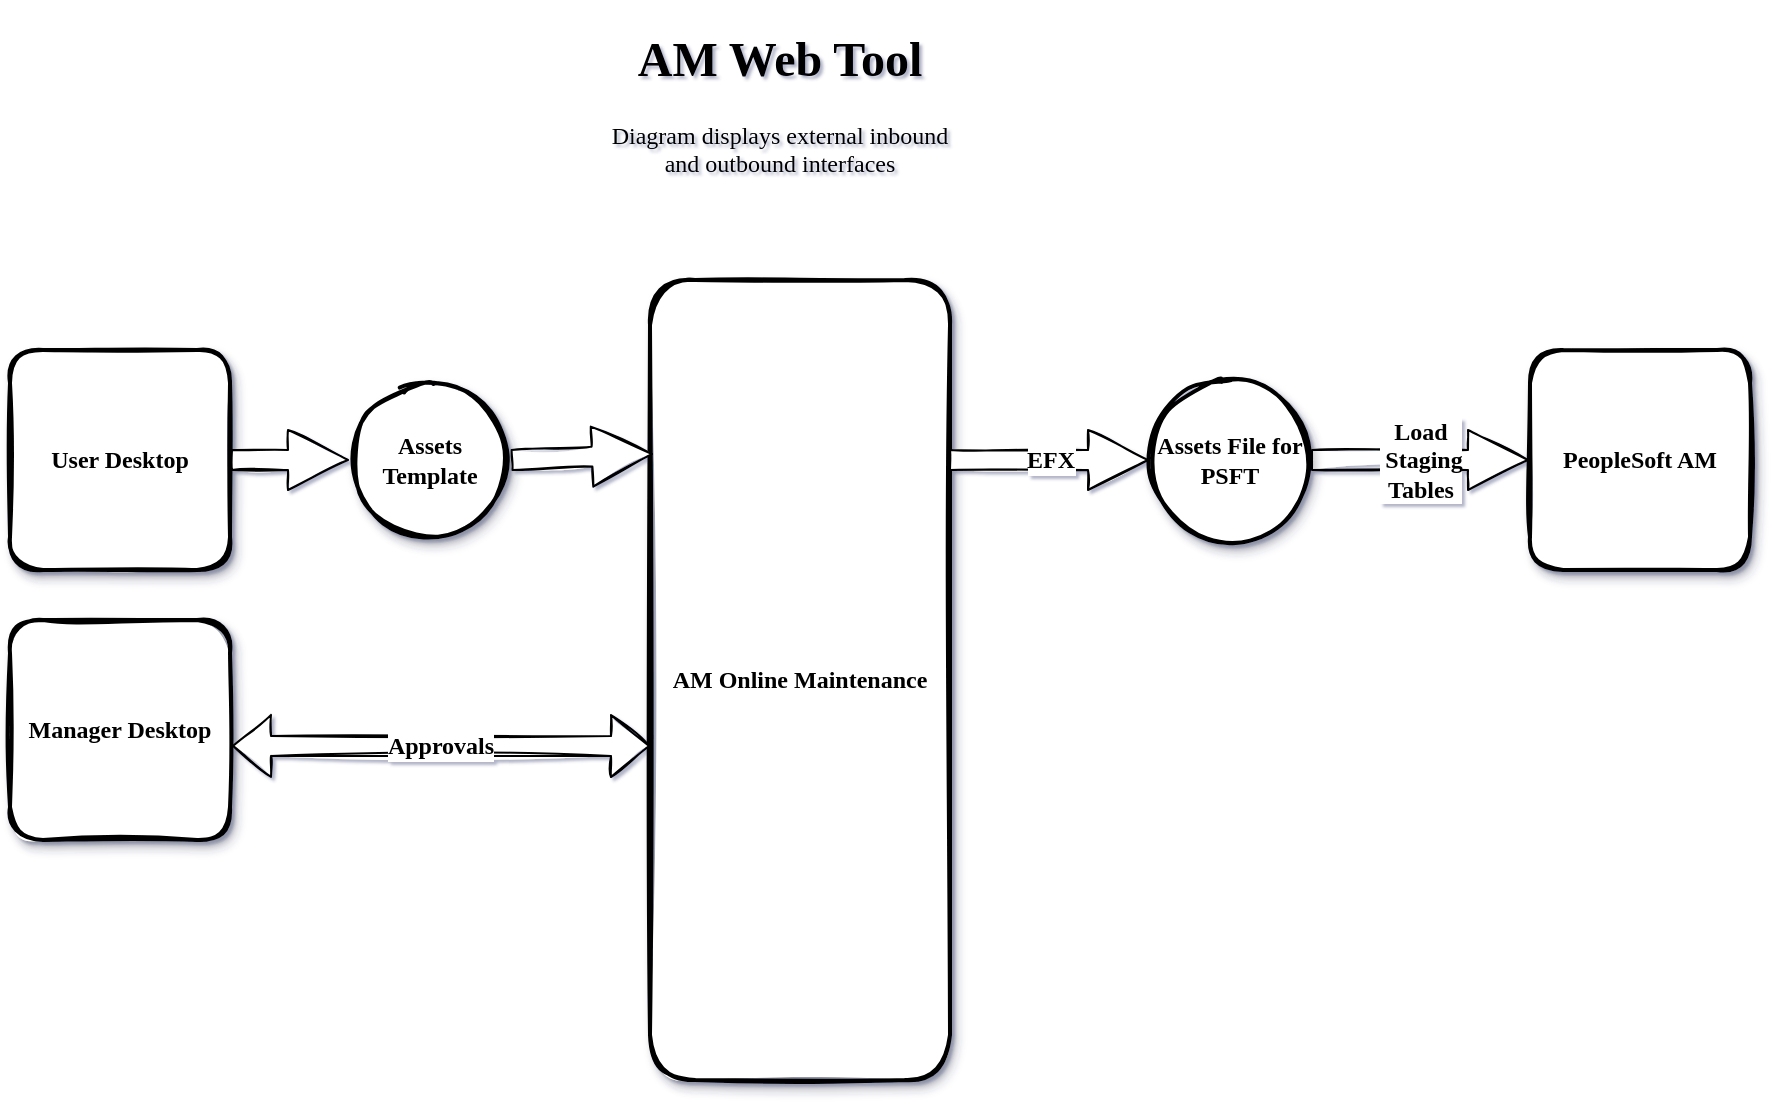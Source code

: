 <mxfile version="14.5.4" type="device"><diagram id="-iSc5Wuz0c8B51QP-DGY" name="Page-1"><mxGraphModel dx="1102" dy="882" grid="1" gridSize="10" guides="1" tooltips="1" connect="1" arrows="1" fold="1" page="1" pageScale="1" pageWidth="1100" pageHeight="850" math="0" shadow="1"><root><mxCell id="0"/><mxCell id="1" parent="0"/><mxCell id="cyyFp2pRkvw9zSoDmhbv-1" value="AM Online Maintenance" style="whiteSpace=wrap;html=1;shadow=1;strokeWidth=2;perimeterSpacing=1;rounded=1;sketch=1;gradientColor=#ffffff;fontStyle=1;fontFamily=Verdana;" parent="1" vertex="1"><mxGeometry x="380" y="140" width="150" height="400" as="geometry"/></mxCell><mxCell id="hqMuZmQt1zEqsFJObrk9-9" value="Load&lt;br&gt;&amp;nbsp;Staging&lt;br&gt;Tables" style="edgeStyle=orthogonalEdgeStyle;shape=arrow;curved=0;rounded=1;sketch=1;orthogonalLoop=1;jettySize=auto;html=1;shadow=0;fillColor=#ffffff;gradientColor=#ffffff;fontFamily=Verdana;fontSize=12;snapToPoint=1;fontStyle=1" parent="1" source="cyyFp2pRkvw9zSoDmhbv-2" target="hqMuZmQt1zEqsFJObrk9-5" edge="1"><mxGeometry relative="1" as="geometry"/></mxCell><mxCell id="cyyFp2pRkvw9zSoDmhbv-2" value="Assets File for PSFT" style="ellipse;whiteSpace=wrap;html=1;aspect=fixed;shadow=1;strokeWidth=2;perimeterSpacing=1;rounded=1;sketch=1;fontStyle=1;fontFamily=Verdana;" parent="1" vertex="1"><mxGeometry x="630" y="190" width="80" height="80" as="geometry"/></mxCell><mxCell id="hqMuZmQt1zEqsFJObrk9-5" value="PeopleSoft AM" style="whiteSpace=wrap;html=1;aspect=fixed;shadow=1;strokeWidth=2;perimeterSpacing=1;rounded=1;sketch=1;gradientColor=#ffffff;fontStyle=1;fontFamily=Verdana;" parent="1" vertex="1"><mxGeometry x="820" y="175" width="110" height="110" as="geometry"/></mxCell><mxCell id="hqMuZmQt1zEqsFJObrk9-12" value="User Desktop" style="whiteSpace=wrap;html=1;aspect=fixed;shadow=1;strokeWidth=2;perimeterSpacing=1;rounded=1;sketch=1;gradientColor=#ffffff;fontStyle=1;fontFamily=Verdana;" parent="1" vertex="1"><mxGeometry x="60" y="175" width="110" height="110" as="geometry"/></mxCell><mxCell id="hqMuZmQt1zEqsFJObrk9-13" value="Assets Template" style="ellipse;whiteSpace=wrap;html=1;aspect=fixed;shadow=1;strokeWidth=2;perimeterSpacing=1;rounded=1;sketch=1;fontStyle=1;fontFamily=Verdana;" parent="1" vertex="1"><mxGeometry x="230" y="190" width="80" height="80" as="geometry"/></mxCell><mxCell id="hqMuZmQt1zEqsFJObrk9-14" value="" style="edgeStyle=orthogonalEdgeStyle;shape=arrow;curved=0;rounded=1;sketch=1;orthogonalLoop=1;jettySize=auto;html=1;shadow=0;fillColor=#ffffff;gradientColor=#ffffff;fontFamily=Verdana;fontSize=12;snapToPoint=1;exitX=1;exitY=0.5;exitDx=0;exitDy=0;entryX=0.013;entryY=0.219;entryDx=0;entryDy=0;entryPerimeter=0;" parent="1" source="hqMuZmQt1zEqsFJObrk9-13" target="cyyFp2pRkvw9zSoDmhbv-1" edge="1"><mxGeometry relative="1" as="geometry"><mxPoint x="330" y="234.5" as="sourcePoint"/><mxPoint x="380" y="233" as="targetPoint"/></mxGeometry></mxCell><mxCell id="hqMuZmQt1zEqsFJObrk9-15" value="EFX" style="edgeStyle=orthogonalEdgeStyle;shape=arrow;curved=0;rounded=1;sketch=1;orthogonalLoop=1;jettySize=auto;html=1;shadow=0;fillColor=#ffffff;gradientColor=#ffffff;fontFamily=Verdana;fontSize=12;snapToPoint=1;fontStyle=1" parent="1" target="cyyFp2pRkvw9zSoDmhbv-2" edge="1"><mxGeometry relative="1" as="geometry"><mxPoint x="530" y="230" as="sourcePoint"/><mxPoint x="598" y="229.5" as="targetPoint"/></mxGeometry></mxCell><mxCell id="hqMuZmQt1zEqsFJObrk9-16" value="" style="edgeStyle=orthogonalEdgeStyle;shape=arrow;curved=0;rounded=1;sketch=1;orthogonalLoop=1;jettySize=auto;html=1;shadow=0;fillColor=#ffffff;gradientColor=#ffffff;fontFamily=Verdana;fontSize=12;snapToPoint=1;entryX=0;entryY=0.5;entryDx=0;entryDy=0;exitX=1;exitY=0.5;exitDx=0;exitDy=0;" parent="1" source="hqMuZmQt1zEqsFJObrk9-12" target="hqMuZmQt1zEqsFJObrk9-13" edge="1"><mxGeometry relative="1" as="geometry"><mxPoint x="170" y="234.5" as="sourcePoint"/><mxPoint x="218" y="234.5" as="targetPoint"/></mxGeometry></mxCell><mxCell id="hqMuZmQt1zEqsFJObrk9-18" value="Manager Desktop" style="whiteSpace=wrap;html=1;aspect=fixed;shadow=1;strokeWidth=2;perimeterSpacing=1;rounded=1;sketch=1;gradientColor=#ffffff;fontStyle=1;fontFamily=Verdana;" parent="1" vertex="1"><mxGeometry x="60" y="310" width="110" height="110" as="geometry"/></mxCell><mxCell id="hqMuZmQt1zEqsFJObrk9-20" value="Approvals" style="shape=flexArrow;endArrow=classic;startArrow=classic;html=1;shadow=0;fillColor=#ffffff;gradientColor=#ffffff;fontFamily=Verdana;fontSize=12;exitX=1;exitY=0.571;exitDx=0;exitDy=0;exitPerimeter=0;snapToPoint=1;sketch=1;fontStyle=1" parent="1" source="hqMuZmQt1zEqsFJObrk9-18" edge="1"><mxGeometry width="50" height="50" relative="1" as="geometry"><mxPoint x="250" y="380" as="sourcePoint"/><mxPoint x="380" y="373" as="targetPoint"/></mxGeometry></mxCell><mxCell id="1y5LbI_PiCKctWWq0NeX-1" value="&lt;h1&gt;AM Web Tool&lt;/h1&gt;&lt;p&gt;Diagram displays external inbound and outbound interfaces&lt;/p&gt;" style="text;html=1;strokeColor=none;fillColor=none;spacing=5;spacingTop=-20;whiteSpace=wrap;overflow=hidden;rounded=0;sketch=0;fontFamily=Verdana;fontSize=12;align=center;" vertex="1" parent="1"><mxGeometry x="350" y="10" width="190" height="100" as="geometry"/></mxCell></root></mxGraphModel></diagram></mxfile>